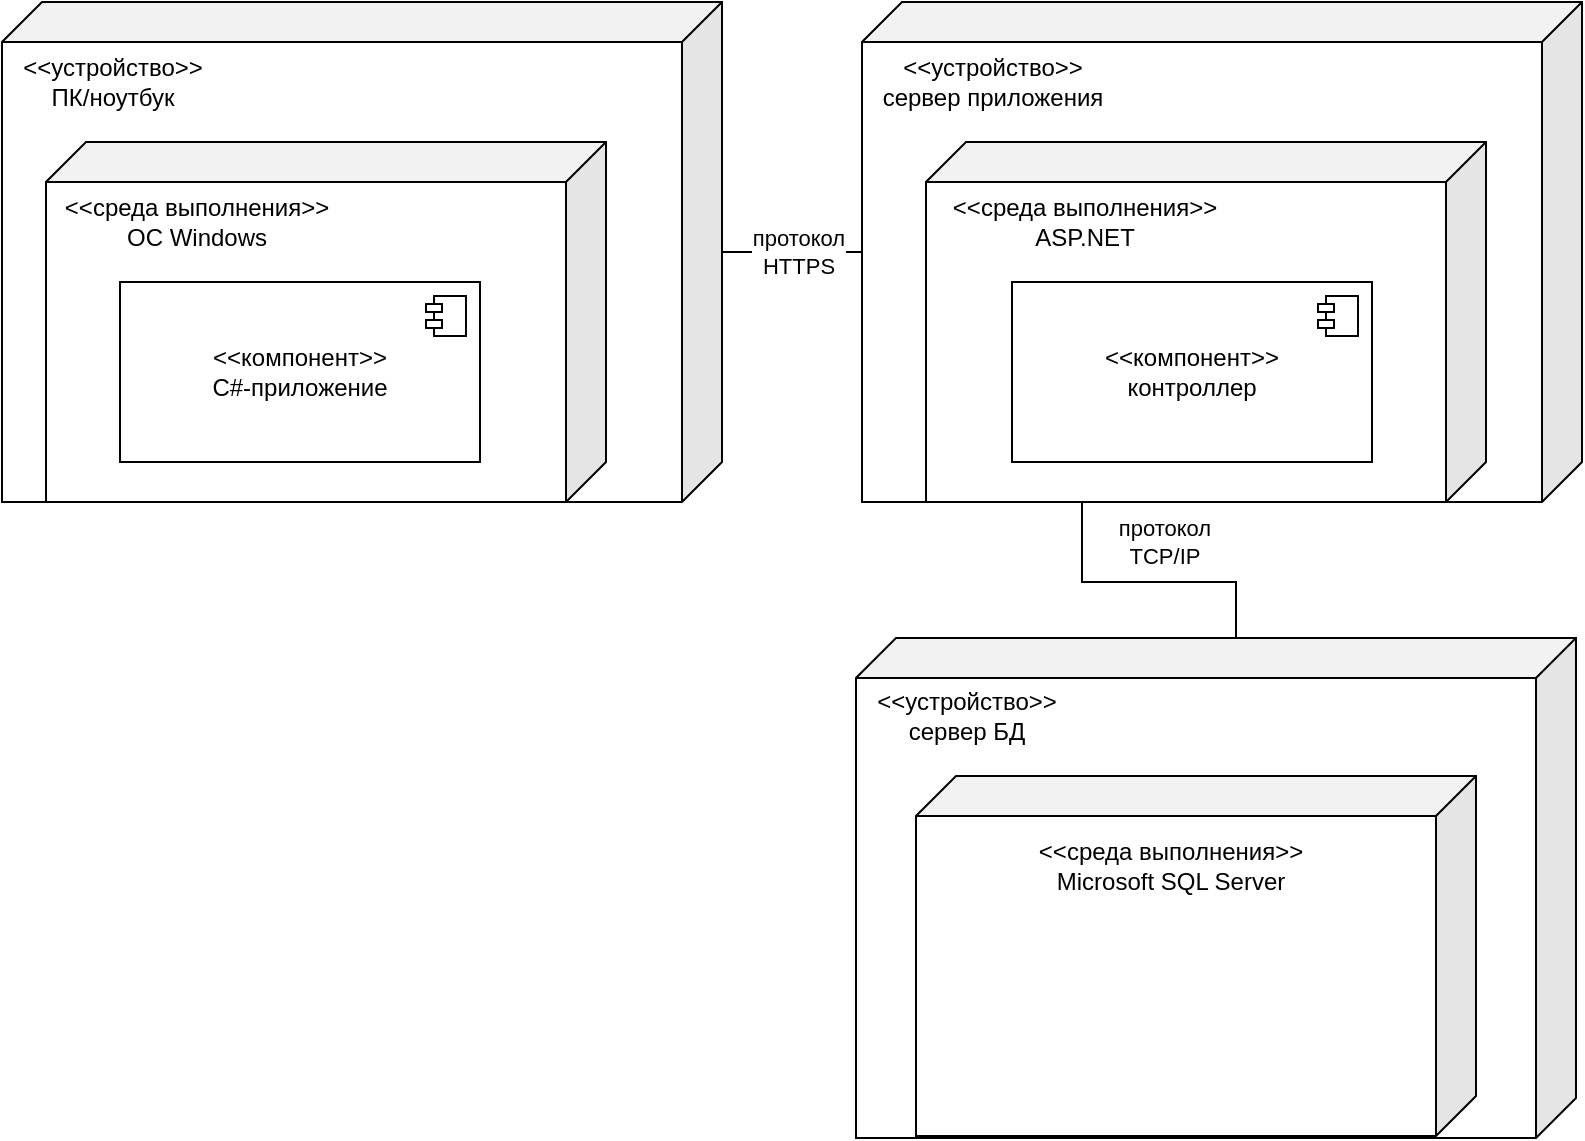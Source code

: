 <mxfile version="22.1.4" type="device">
  <diagram name="Страница — 1" id="zVMX8pp5z08NAUYNwmXa">
    <mxGraphModel dx="1400" dy="765" grid="1" gridSize="10" guides="1" tooltips="1" connect="1" arrows="1" fold="1" page="1" pageScale="1" pageWidth="827" pageHeight="1169" math="0" shadow="0">
      <root>
        <mxCell id="0" />
        <mxCell id="1" parent="0" />
        <mxCell id="3V1n29W3ZNlLV-hattE4-1" style="edgeStyle=orthogonalEdgeStyle;rounded=0;orthogonalLoop=1;jettySize=auto;html=1;endArrow=none;endFill=0;" edge="1" parent="1" source="3V1n29W3ZNlLV-hattE4-3" target="3V1n29W3ZNlLV-hattE4-9">
          <mxGeometry relative="1" as="geometry" />
        </mxCell>
        <mxCell id="3V1n29W3ZNlLV-hattE4-2" value="протокол&lt;br&gt;HTTPS" style="edgeLabel;html=1;align=center;verticalAlign=middle;resizable=0;points=[];" vertex="1" connectable="0" parent="3V1n29W3ZNlLV-hattE4-1">
          <mxGeometry x="0.088" relative="1" as="geometry">
            <mxPoint as="offset" />
          </mxGeometry>
        </mxCell>
        <mxCell id="3V1n29W3ZNlLV-hattE4-3" value="" style="shape=cube;whiteSpace=wrap;html=1;boundedLbl=1;backgroundOutline=1;darkOpacity=0.05;darkOpacity2=0.1;flipH=1;" vertex="1" parent="1">
          <mxGeometry x="40" y="230" width="360" height="250" as="geometry" />
        </mxCell>
        <mxCell id="3V1n29W3ZNlLV-hattE4-4" value="&amp;lt;&amp;lt;устройство&amp;gt;&amp;gt;&lt;br&gt;ПК/ноутбук" style="text;html=1;align=center;verticalAlign=middle;resizable=0;points=[];autosize=1;strokeColor=none;fillColor=none;" vertex="1" parent="1">
          <mxGeometry x="40" y="250" width="110" height="40" as="geometry" />
        </mxCell>
        <mxCell id="3V1n29W3ZNlLV-hattE4-5" value="" style="shape=cube;whiteSpace=wrap;html=1;boundedLbl=1;backgroundOutline=1;darkOpacity=0.05;darkOpacity2=0.1;flipH=1;" vertex="1" parent="1">
          <mxGeometry x="62" y="300" width="280" height="180" as="geometry" />
        </mxCell>
        <mxCell id="3V1n29W3ZNlLV-hattE4-6" value="&amp;lt;&amp;lt;среда выполнения&amp;gt;&amp;gt;&lt;br&gt;ОС Windows" style="text;html=1;align=center;verticalAlign=middle;resizable=0;points=[];autosize=1;strokeColor=none;fillColor=none;" vertex="1" parent="1">
          <mxGeometry x="57" y="320" width="160" height="40" as="geometry" />
        </mxCell>
        <mxCell id="3V1n29W3ZNlLV-hattE4-7" value="&amp;lt;&amp;lt;компонент&amp;gt;&amp;gt;&lt;br style=&quot;border-color: var(--border-color);&quot;&gt;C#-приложение" style="html=1;dropTarget=0;whiteSpace=wrap;" vertex="1" parent="1">
          <mxGeometry x="99" y="370" width="180" height="90" as="geometry" />
        </mxCell>
        <mxCell id="3V1n29W3ZNlLV-hattE4-8" value="" style="shape=module;jettyWidth=8;jettyHeight=4;" vertex="1" parent="3V1n29W3ZNlLV-hattE4-7">
          <mxGeometry x="1" width="20" height="20" relative="1" as="geometry">
            <mxPoint x="-27" y="7" as="offset" />
          </mxGeometry>
        </mxCell>
        <mxCell id="3V1n29W3ZNlLV-hattE4-9" value="" style="shape=cube;whiteSpace=wrap;html=1;boundedLbl=1;backgroundOutline=1;darkOpacity=0.05;darkOpacity2=0.1;flipH=1;" vertex="1" parent="1">
          <mxGeometry x="470" y="230" width="360" height="250" as="geometry" />
        </mxCell>
        <mxCell id="3V1n29W3ZNlLV-hattE4-10" value="&amp;lt;&amp;lt;устройство&amp;gt;&amp;gt;&lt;br&gt;сервер приложения" style="text;html=1;align=center;verticalAlign=middle;resizable=0;points=[];autosize=1;strokeColor=none;fillColor=none;" vertex="1" parent="1">
          <mxGeometry x="470" y="250" width="130" height="40" as="geometry" />
        </mxCell>
        <mxCell id="3V1n29W3ZNlLV-hattE4-11" value="" style="shape=cube;whiteSpace=wrap;html=1;boundedLbl=1;backgroundOutline=1;darkOpacity=0.05;darkOpacity2=0.1;flipH=1;" vertex="1" parent="1">
          <mxGeometry x="502" y="300" width="280" height="180" as="geometry" />
        </mxCell>
        <mxCell id="3V1n29W3ZNlLV-hattE4-12" value="&amp;lt;&amp;lt;среда выполнения&amp;gt;&amp;gt;&lt;br&gt;ASP.NET" style="text;html=1;align=center;verticalAlign=middle;resizable=0;points=[];autosize=1;strokeColor=none;fillColor=none;" vertex="1" parent="1">
          <mxGeometry x="501" y="320" width="160" height="40" as="geometry" />
        </mxCell>
        <mxCell id="3V1n29W3ZNlLV-hattE4-13" value="&amp;lt;&amp;lt;компонент&amp;gt;&amp;gt;&lt;br style=&quot;border-color: var(--border-color);&quot;&gt;контроллер" style="html=1;dropTarget=0;whiteSpace=wrap;" vertex="1" parent="1">
          <mxGeometry x="545" y="370" width="180" height="90" as="geometry" />
        </mxCell>
        <mxCell id="3V1n29W3ZNlLV-hattE4-14" value="" style="shape=module;jettyWidth=8;jettyHeight=4;" vertex="1" parent="3V1n29W3ZNlLV-hattE4-13">
          <mxGeometry x="1" width="20" height="20" relative="1" as="geometry">
            <mxPoint x="-27" y="7" as="offset" />
          </mxGeometry>
        </mxCell>
        <mxCell id="3V1n29W3ZNlLV-hattE4-15" value="" style="shape=cube;whiteSpace=wrap;html=1;boundedLbl=1;backgroundOutline=1;darkOpacity=0.05;darkOpacity2=0.1;flipH=1;" vertex="1" parent="1">
          <mxGeometry x="467" y="548" width="360" height="250" as="geometry" />
        </mxCell>
        <mxCell id="3V1n29W3ZNlLV-hattE4-16" value="&amp;lt;&amp;lt;устройство&amp;gt;&amp;gt;&lt;br&gt;сервер БД" style="text;html=1;align=center;verticalAlign=middle;resizable=0;points=[];autosize=1;strokeColor=none;fillColor=none;" vertex="1" parent="1">
          <mxGeometry x="467" y="567" width="110" height="40" as="geometry" />
        </mxCell>
        <mxCell id="3V1n29W3ZNlLV-hattE4-17" value="" style="shape=cube;whiteSpace=wrap;html=1;boundedLbl=1;backgroundOutline=1;darkOpacity=0.05;darkOpacity2=0.1;flipH=1;" vertex="1" parent="1">
          <mxGeometry x="497" y="617" width="280" height="180" as="geometry" />
        </mxCell>
        <mxCell id="3V1n29W3ZNlLV-hattE4-18" value="&amp;lt;&amp;lt;среда выполнения&amp;gt;&amp;gt;&lt;br&gt;Microsoft SQL Server" style="text;html=1;align=center;verticalAlign=middle;resizable=0;points=[];autosize=1;strokeColor=none;fillColor=none;" vertex="1" parent="1">
          <mxGeometry x="544" y="642" width="160" height="40" as="geometry" />
        </mxCell>
        <mxCell id="3V1n29W3ZNlLV-hattE4-21" style="edgeStyle=orthogonalEdgeStyle;rounded=0;orthogonalLoop=1;jettySize=auto;html=1;entryX=0;entryY=0;entryDx=170;entryDy=0;entryPerimeter=0;endArrow=none;endFill=0;" edge="1" parent="1" source="3V1n29W3ZNlLV-hattE4-11" target="3V1n29W3ZNlLV-hattE4-15">
          <mxGeometry relative="1" as="geometry">
            <Array as="points">
              <mxPoint x="580" y="520" />
              <mxPoint x="657" y="520" />
            </Array>
          </mxGeometry>
        </mxCell>
        <mxCell id="3V1n29W3ZNlLV-hattE4-22" value="протокол&lt;br&gt;TCP/IP" style="edgeLabel;html=1;align=center;verticalAlign=middle;resizable=0;points=[];" vertex="1" connectable="0" parent="1">
          <mxGeometry x="540.998" y="480.0" as="geometry">
            <mxPoint x="80" y="20" as="offset" />
          </mxGeometry>
        </mxCell>
      </root>
    </mxGraphModel>
  </diagram>
</mxfile>
